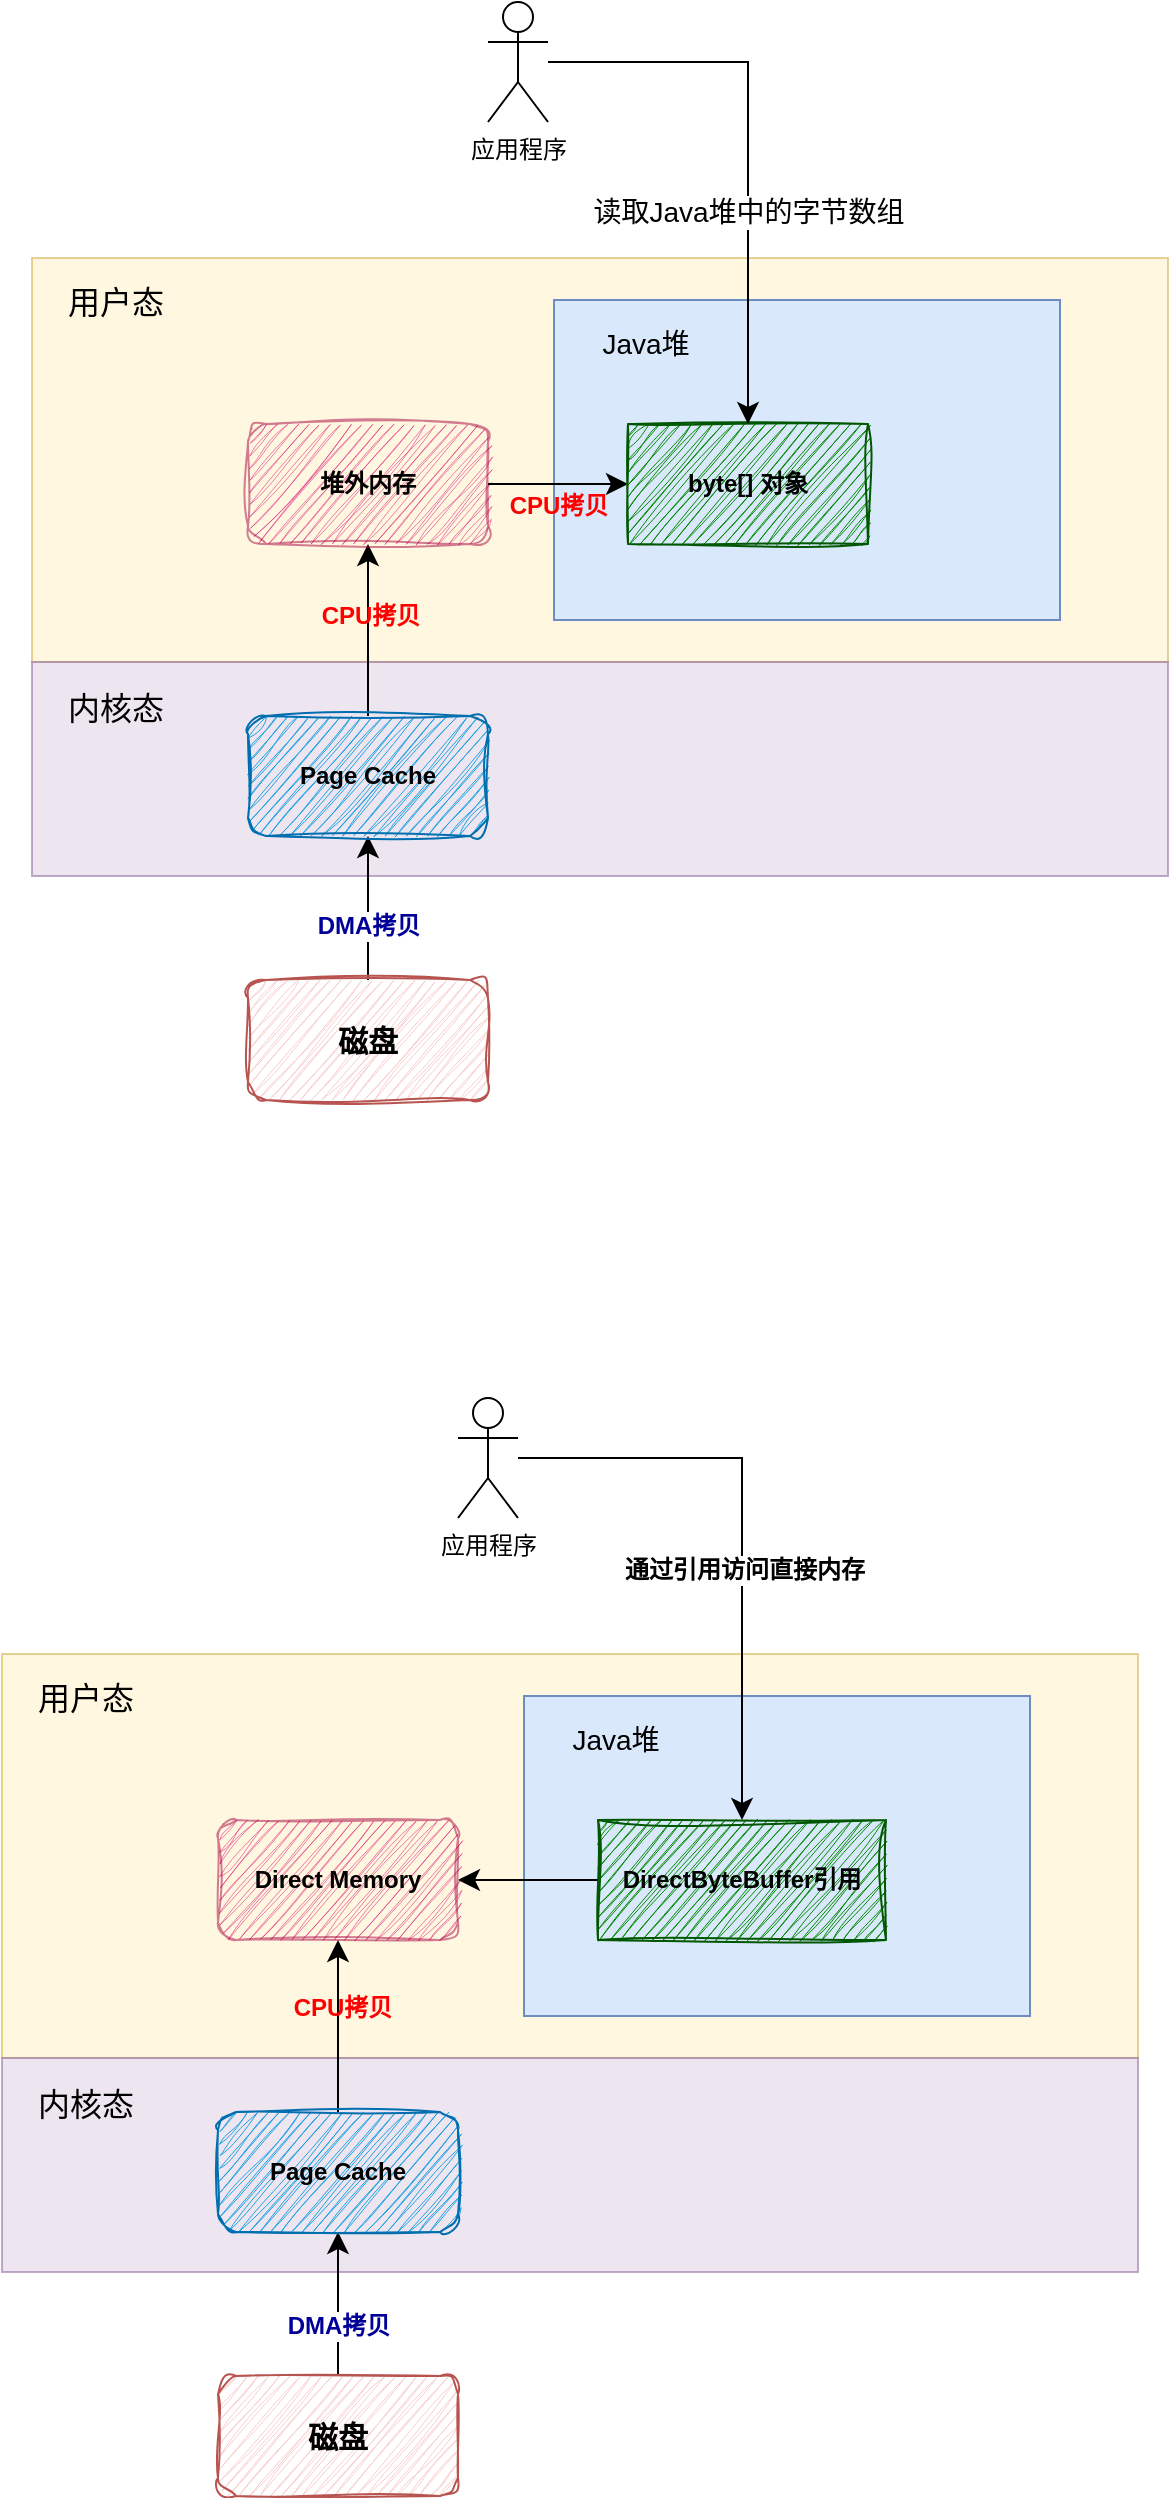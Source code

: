 <mxfile version="24.2.1" type="github">
  <diagram name="第 1 页" id="LHod5ZTC5KH9_Z7Ly6iD">
    <mxGraphModel dx="1621" dy="1102" grid="0" gridSize="10" guides="1" tooltips="1" connect="1" arrows="1" fold="1" page="0" pageScale="1" pageWidth="827" pageHeight="1169" math="0" shadow="0">
      <root>
        <mxCell id="0" />
        <mxCell id="1" parent="0" />
        <mxCell id="YsJ4Qs1vf3LCJdpIA0Ks-12" value="" style="rounded=0;whiteSpace=wrap;html=1;fillColor=#fff2cc;strokeColor=#d6b656;opacity=60;" vertex="1" parent="1">
          <mxGeometry x="-179" y="73" width="568" height="202" as="geometry" />
        </mxCell>
        <mxCell id="YsJ4Qs1vf3LCJdpIA0Ks-5" value="" style="rounded=0;whiteSpace=wrap;html=1;fillColor=#e1d5e7;strokeColor=#9673a6;opacity=60;" vertex="1" parent="1">
          <mxGeometry x="-179" y="275" width="568" height="107" as="geometry" />
        </mxCell>
        <mxCell id="YsJ4Qs1vf3LCJdpIA0Ks-9" style="edgeStyle=none;curved=1;rounded=0;orthogonalLoop=1;jettySize=auto;html=1;exitX=0.5;exitY=0;exitDx=0;exitDy=0;entryX=0.5;entryY=1;entryDx=0;entryDy=0;fontSize=12;startSize=8;endSize=8;" edge="1" parent="1" source="YsJ4Qs1vf3LCJdpIA0Ks-3" target="YsJ4Qs1vf3LCJdpIA0Ks-8">
          <mxGeometry relative="1" as="geometry" />
        </mxCell>
        <mxCell id="YsJ4Qs1vf3LCJdpIA0Ks-10" value="DMA拷贝" style="edgeLabel;html=1;align=center;verticalAlign=middle;resizable=0;points=[];fontSize=12;fontColor=#000099;fontStyle=1" vertex="1" connectable="0" parent="YsJ4Qs1vf3LCJdpIA0Ks-9">
          <mxGeometry x="-0.25" relative="1" as="geometry">
            <mxPoint as="offset" />
          </mxGeometry>
        </mxCell>
        <mxCell id="YsJ4Qs1vf3LCJdpIA0Ks-3" value="磁盘" style="rounded=1;whiteSpace=wrap;html=1;sketch=1;curveFitting=1;jiggle=2;fillColor=#f8cecc;strokeColor=#b85450;fontSize=15;fontStyle=1" vertex="1" parent="1">
          <mxGeometry x="-71" y="434" width="120" height="60" as="geometry" />
        </mxCell>
        <mxCell id="YsJ4Qs1vf3LCJdpIA0Ks-7" value="内核态" style="text;html=1;align=center;verticalAlign=middle;whiteSpace=wrap;rounded=0;fontSize=16;" vertex="1" parent="1">
          <mxGeometry x="-179" y="279" width="84" height="38" as="geometry" />
        </mxCell>
        <mxCell id="YsJ4Qs1vf3LCJdpIA0Ks-15" style="edgeStyle=none;curved=1;rounded=0;orthogonalLoop=1;jettySize=auto;html=1;exitX=0.5;exitY=0;exitDx=0;exitDy=0;entryX=0.5;entryY=1;entryDx=0;entryDy=0;fontSize=12;startSize=8;endSize=8;" edge="1" parent="1" source="YsJ4Qs1vf3LCJdpIA0Ks-8" target="YsJ4Qs1vf3LCJdpIA0Ks-14">
          <mxGeometry relative="1" as="geometry" />
        </mxCell>
        <mxCell id="YsJ4Qs1vf3LCJdpIA0Ks-16" value="CPU拷贝" style="edgeLabel;html=1;align=center;verticalAlign=middle;resizable=0;points=[];fontSize=12;labelBackgroundColor=none;fontColor=#FF0000;fontStyle=1" vertex="1" connectable="0" parent="YsJ4Qs1vf3LCJdpIA0Ks-15">
          <mxGeometry x="0.176" y="-1" relative="1" as="geometry">
            <mxPoint as="offset" />
          </mxGeometry>
        </mxCell>
        <mxCell id="YsJ4Qs1vf3LCJdpIA0Ks-8" value="&lt;b&gt;&lt;font color=&quot;#000000&quot;&gt;Page Cache&lt;/font&gt;&lt;/b&gt;" style="rounded=1;whiteSpace=wrap;html=1;fillColor=#1ba1e2;strokeColor=#006EAF;sketch=1;curveFitting=1;jiggle=2;fontColor=#ffffff;" vertex="1" parent="1">
          <mxGeometry x="-71" y="302" width="120" height="60" as="geometry" />
        </mxCell>
        <mxCell id="YsJ4Qs1vf3LCJdpIA0Ks-13" value="用户态" style="text;html=1;align=center;verticalAlign=middle;whiteSpace=wrap;rounded=0;fontSize=16;" vertex="1" parent="1">
          <mxGeometry x="-179" y="76" width="84" height="38" as="geometry" />
        </mxCell>
        <mxCell id="YsJ4Qs1vf3LCJdpIA0Ks-14" value="&lt;font color=&quot;#000000&quot;&gt;&lt;b&gt;堆外内存&lt;br&gt;&lt;/b&gt;&lt;/font&gt;" style="rounded=1;whiteSpace=wrap;html=1;fillColor=#d80073;strokeColor=#A50040;sketch=1;curveFitting=1;jiggle=2;fontColor=#ffffff;opacity=50;" vertex="1" parent="1">
          <mxGeometry x="-71" y="156" width="120" height="60" as="geometry" />
        </mxCell>
        <mxCell id="YsJ4Qs1vf3LCJdpIA0Ks-18" value="" style="rounded=0;whiteSpace=wrap;html=1;fillColor=#dae8fc;strokeColor=#6c8ebf;" vertex="1" parent="1">
          <mxGeometry x="82" y="94" width="253" height="160" as="geometry" />
        </mxCell>
        <mxCell id="YsJ4Qs1vf3LCJdpIA0Ks-20" style="edgeStyle=none;curved=1;rounded=0;orthogonalLoop=1;jettySize=auto;html=1;fontSize=12;startSize=8;endSize=8;" edge="1" parent="1" source="YsJ4Qs1vf3LCJdpIA0Ks-14" target="YsJ4Qs1vf3LCJdpIA0Ks-17">
          <mxGeometry relative="1" as="geometry" />
        </mxCell>
        <mxCell id="YsJ4Qs1vf3LCJdpIA0Ks-46" value="CPU拷贝" style="edgeLabel;html=1;align=center;verticalAlign=middle;resizable=0;points=[];fontSize=12;labelBackgroundColor=none;fontStyle=1;fontColor=#FF0000;" vertex="1" connectable="0" parent="YsJ4Qs1vf3LCJdpIA0Ks-20">
          <mxGeometry x="-0.286" y="-2" relative="1" as="geometry">
            <mxPoint x="10" y="9" as="offset" />
          </mxGeometry>
        </mxCell>
        <mxCell id="YsJ4Qs1vf3LCJdpIA0Ks-17" value="byte[] 对象" style="rounded=0;whiteSpace=wrap;html=1;sketch=1;curveFitting=1;jiggle=2;fillColor=#008a00;fontColor=#000000;strokeColor=#005700;fontStyle=1" vertex="1" parent="1">
          <mxGeometry x="119" y="156" width="120" height="60" as="geometry" />
        </mxCell>
        <mxCell id="YsJ4Qs1vf3LCJdpIA0Ks-19" value="Java堆" style="text;html=1;align=center;verticalAlign=middle;whiteSpace=wrap;rounded=0;fontSize=14;" vertex="1" parent="1">
          <mxGeometry x="86" y="97" width="84" height="38" as="geometry" />
        </mxCell>
        <mxCell id="YsJ4Qs1vf3LCJdpIA0Ks-22" style="edgeStyle=orthogonalEdgeStyle;rounded=0;orthogonalLoop=1;jettySize=auto;html=1;entryX=0.5;entryY=0;entryDx=0;entryDy=0;fontSize=12;startSize=8;endSize=8;" edge="1" parent="1" source="YsJ4Qs1vf3LCJdpIA0Ks-21" target="YsJ4Qs1vf3LCJdpIA0Ks-17">
          <mxGeometry relative="1" as="geometry" />
        </mxCell>
        <mxCell id="YsJ4Qs1vf3LCJdpIA0Ks-23" value="读取Java堆中的字节数组" style="edgeLabel;html=1;align=center;verticalAlign=middle;resizable=0;points=[];fontSize=14;" vertex="1" connectable="0" parent="YsJ4Qs1vf3LCJdpIA0Ks-22">
          <mxGeometry x="0.088" y="-1" relative="1" as="geometry">
            <mxPoint x="1" y="22" as="offset" />
          </mxGeometry>
        </mxCell>
        <mxCell id="YsJ4Qs1vf3LCJdpIA0Ks-21" value="应用程序" style="shape=umlActor;verticalLabelPosition=bottom;verticalAlign=top;html=1;outlineConnect=0;" vertex="1" parent="1">
          <mxGeometry x="49" y="-55" width="30" height="60" as="geometry" />
        </mxCell>
        <mxCell id="YsJ4Qs1vf3LCJdpIA0Ks-24" value="" style="rounded=0;whiteSpace=wrap;html=1;fillColor=#fff2cc;strokeColor=#d6b656;opacity=60;" vertex="1" parent="1">
          <mxGeometry x="-194" y="771" width="568" height="202" as="geometry" />
        </mxCell>
        <mxCell id="YsJ4Qs1vf3LCJdpIA0Ks-25" value="" style="rounded=0;whiteSpace=wrap;html=1;fillColor=#e1d5e7;strokeColor=#9673a6;opacity=60;" vertex="1" parent="1">
          <mxGeometry x="-194" y="973" width="568" height="107" as="geometry" />
        </mxCell>
        <mxCell id="YsJ4Qs1vf3LCJdpIA0Ks-26" style="edgeStyle=none;curved=1;rounded=0;orthogonalLoop=1;jettySize=auto;html=1;exitX=0.5;exitY=0;exitDx=0;exitDy=0;entryX=0.5;entryY=1;entryDx=0;entryDy=0;fontSize=12;startSize=8;endSize=8;" edge="1" parent="1" source="YsJ4Qs1vf3LCJdpIA0Ks-28" target="YsJ4Qs1vf3LCJdpIA0Ks-32">
          <mxGeometry relative="1" as="geometry" />
        </mxCell>
        <mxCell id="YsJ4Qs1vf3LCJdpIA0Ks-28" value="磁盘" style="rounded=1;whiteSpace=wrap;html=1;sketch=1;curveFitting=1;jiggle=2;fillColor=#f8cecc;strokeColor=#b85450;fontSize=15;fontStyle=1" vertex="1" parent="1">
          <mxGeometry x="-86" y="1132" width="120" height="60" as="geometry" />
        </mxCell>
        <mxCell id="YsJ4Qs1vf3LCJdpIA0Ks-29" value="内核态" style="text;html=1;align=center;verticalAlign=middle;whiteSpace=wrap;rounded=0;fontSize=16;" vertex="1" parent="1">
          <mxGeometry x="-194" y="977" width="84" height="38" as="geometry" />
        </mxCell>
        <mxCell id="YsJ4Qs1vf3LCJdpIA0Ks-30" style="edgeStyle=none;curved=1;rounded=0;orthogonalLoop=1;jettySize=auto;html=1;exitX=0.5;exitY=0;exitDx=0;exitDy=0;entryX=0.5;entryY=1;entryDx=0;entryDy=0;fontSize=12;startSize=8;endSize=8;" edge="1" parent="1" source="YsJ4Qs1vf3LCJdpIA0Ks-32" target="YsJ4Qs1vf3LCJdpIA0Ks-34">
          <mxGeometry relative="1" as="geometry" />
        </mxCell>
        <mxCell id="YsJ4Qs1vf3LCJdpIA0Ks-32" value="&lt;b&gt;&lt;font color=&quot;#000000&quot;&gt;Page Cache&lt;/font&gt;&lt;/b&gt;" style="rounded=1;whiteSpace=wrap;html=1;fillColor=#1ba1e2;strokeColor=#006EAF;sketch=1;curveFitting=1;jiggle=2;fontColor=#ffffff;" vertex="1" parent="1">
          <mxGeometry x="-86" y="1000" width="120" height="60" as="geometry" />
        </mxCell>
        <mxCell id="YsJ4Qs1vf3LCJdpIA0Ks-33" value="用户态" style="text;html=1;align=center;verticalAlign=middle;whiteSpace=wrap;rounded=0;fontSize=16;" vertex="1" parent="1">
          <mxGeometry x="-194" y="774" width="84" height="38" as="geometry" />
        </mxCell>
        <mxCell id="YsJ4Qs1vf3LCJdpIA0Ks-34" value="&lt;font color=&quot;#000000&quot;&gt;&lt;b&gt;Direct Memory&lt;br&gt;&lt;/b&gt;&lt;/font&gt;" style="rounded=1;whiteSpace=wrap;html=1;fillColor=#d80073;strokeColor=#A50040;sketch=1;curveFitting=1;jiggle=2;fontColor=#ffffff;opacity=50;" vertex="1" parent="1">
          <mxGeometry x="-86" y="854" width="120" height="60" as="geometry" />
        </mxCell>
        <mxCell id="YsJ4Qs1vf3LCJdpIA0Ks-35" value="" style="rounded=0;whiteSpace=wrap;html=1;fillColor=#dae8fc;strokeColor=#6c8ebf;" vertex="1" parent="1">
          <mxGeometry x="67" y="792" width="253" height="160" as="geometry" />
        </mxCell>
        <mxCell id="YsJ4Qs1vf3LCJdpIA0Ks-43" style="edgeStyle=none;curved=1;rounded=0;orthogonalLoop=1;jettySize=auto;html=1;fontSize=12;startSize=8;endSize=8;" edge="1" parent="1" source="YsJ4Qs1vf3LCJdpIA0Ks-37" target="YsJ4Qs1vf3LCJdpIA0Ks-34">
          <mxGeometry relative="1" as="geometry" />
        </mxCell>
        <mxCell id="YsJ4Qs1vf3LCJdpIA0Ks-37" value="DirectByteBuffer引用" style="rounded=0;whiteSpace=wrap;html=1;sketch=1;curveFitting=1;jiggle=2;fillColor=#008a00;fontColor=#000000;strokeColor=#005700;fontStyle=1" vertex="1" parent="1">
          <mxGeometry x="104" y="854" width="144" height="60" as="geometry" />
        </mxCell>
        <mxCell id="YsJ4Qs1vf3LCJdpIA0Ks-38" value="Java堆" style="text;html=1;align=center;verticalAlign=middle;whiteSpace=wrap;rounded=0;fontSize=14;" vertex="1" parent="1">
          <mxGeometry x="71" y="795" width="84" height="38" as="geometry" />
        </mxCell>
        <mxCell id="YsJ4Qs1vf3LCJdpIA0Ks-44" style="edgeStyle=orthogonalEdgeStyle;rounded=0;orthogonalLoop=1;jettySize=auto;html=1;entryX=0.5;entryY=0;entryDx=0;entryDy=0;fontSize=12;startSize=8;endSize=8;" edge="1" parent="1" source="YsJ4Qs1vf3LCJdpIA0Ks-41" target="YsJ4Qs1vf3LCJdpIA0Ks-37">
          <mxGeometry relative="1" as="geometry" />
        </mxCell>
        <mxCell id="YsJ4Qs1vf3LCJdpIA0Ks-45" value="通过引用访问直接内存" style="edgeLabel;html=1;align=center;verticalAlign=middle;resizable=0;points=[];fontSize=12;fontStyle=1" vertex="1" connectable="0" parent="YsJ4Qs1vf3LCJdpIA0Ks-44">
          <mxGeometry x="0.142" y="1" relative="1" as="geometry">
            <mxPoint as="offset" />
          </mxGeometry>
        </mxCell>
        <mxCell id="YsJ4Qs1vf3LCJdpIA0Ks-41" value="应用程序" style="shape=umlActor;verticalLabelPosition=bottom;verticalAlign=top;html=1;outlineConnect=0;" vertex="1" parent="1">
          <mxGeometry x="34" y="643" width="30" height="60" as="geometry" />
        </mxCell>
        <mxCell id="YsJ4Qs1vf3LCJdpIA0Ks-65" value="CPU拷贝" style="edgeLabel;html=1;align=center;verticalAlign=middle;resizable=0;points=[];fontSize=12;labelBackgroundColor=none;fontColor=#FF0000;fontStyle=1" vertex="1" connectable="0" parent="1">
          <mxGeometry x="-46" y="937" as="geometry">
            <mxPoint x="22" y="11" as="offset" />
          </mxGeometry>
        </mxCell>
        <mxCell id="YsJ4Qs1vf3LCJdpIA0Ks-66" value="DMA拷贝" style="edgeLabel;html=1;align=center;verticalAlign=middle;resizable=0;points=[];fontSize=12;fontColor=#000099;fontStyle=1" vertex="1" connectable="0" parent="1">
          <mxGeometry x="-26" y="1107" as="geometry" />
        </mxCell>
      </root>
    </mxGraphModel>
  </diagram>
</mxfile>
